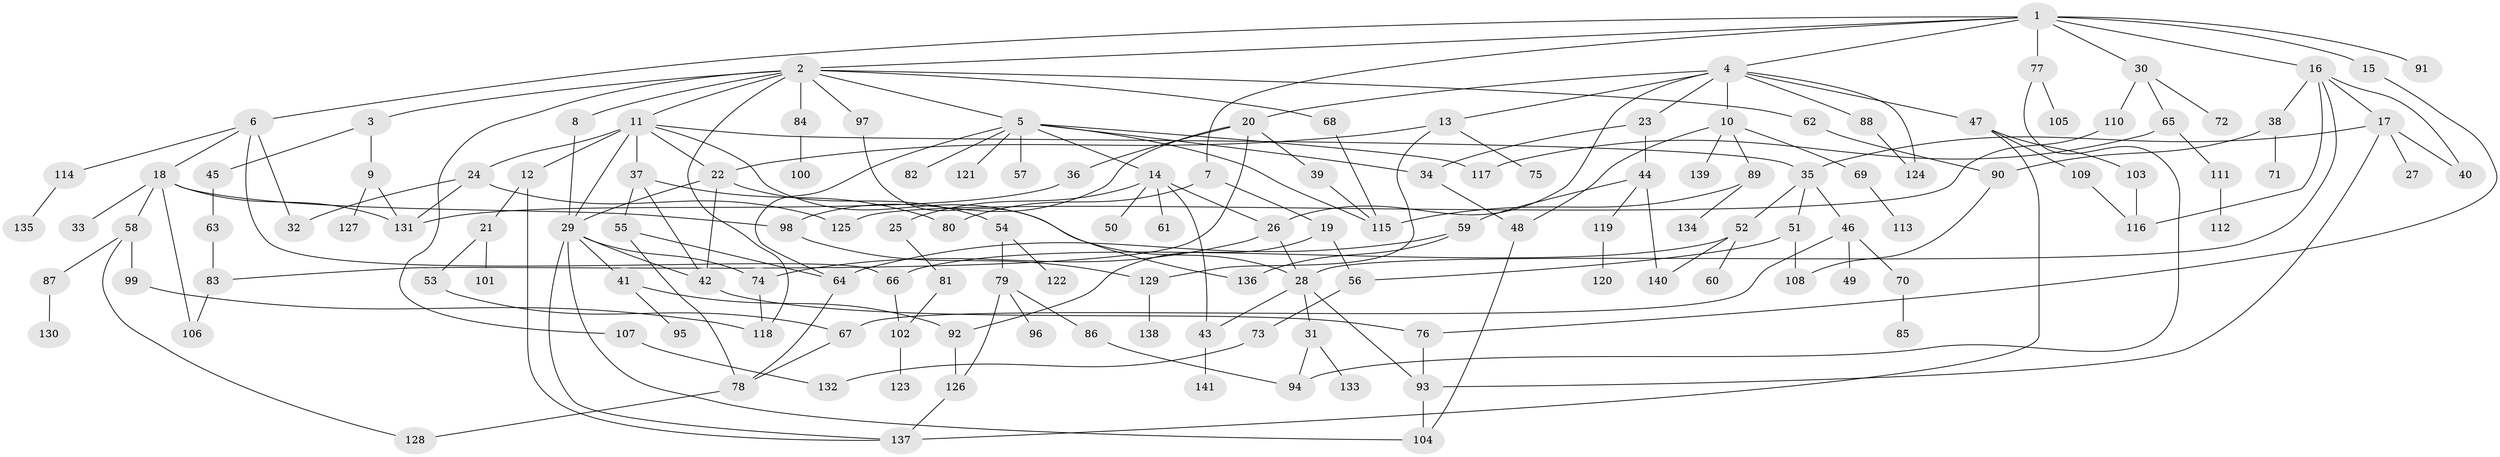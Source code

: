 // Generated by graph-tools (version 1.1) at 2025/00/03/09/25 03:00:56]
// undirected, 141 vertices, 199 edges
graph export_dot {
graph [start="1"]
  node [color=gray90,style=filled];
  1;
  2;
  3;
  4;
  5;
  6;
  7;
  8;
  9;
  10;
  11;
  12;
  13;
  14;
  15;
  16;
  17;
  18;
  19;
  20;
  21;
  22;
  23;
  24;
  25;
  26;
  27;
  28;
  29;
  30;
  31;
  32;
  33;
  34;
  35;
  36;
  37;
  38;
  39;
  40;
  41;
  42;
  43;
  44;
  45;
  46;
  47;
  48;
  49;
  50;
  51;
  52;
  53;
  54;
  55;
  56;
  57;
  58;
  59;
  60;
  61;
  62;
  63;
  64;
  65;
  66;
  67;
  68;
  69;
  70;
  71;
  72;
  73;
  74;
  75;
  76;
  77;
  78;
  79;
  80;
  81;
  82;
  83;
  84;
  85;
  86;
  87;
  88;
  89;
  90;
  91;
  92;
  93;
  94;
  95;
  96;
  97;
  98;
  99;
  100;
  101;
  102;
  103;
  104;
  105;
  106;
  107;
  108;
  109;
  110;
  111;
  112;
  113;
  114;
  115;
  116;
  117;
  118;
  119;
  120;
  121;
  122;
  123;
  124;
  125;
  126;
  127;
  128;
  129;
  130;
  131;
  132;
  133;
  134;
  135;
  136;
  137;
  138;
  139;
  140;
  141;
  1 -- 2;
  1 -- 4;
  1 -- 6;
  1 -- 7;
  1 -- 15;
  1 -- 16;
  1 -- 30;
  1 -- 77;
  1 -- 91;
  2 -- 3;
  2 -- 5;
  2 -- 8;
  2 -- 11;
  2 -- 62;
  2 -- 68;
  2 -- 84;
  2 -- 97;
  2 -- 107;
  2 -- 118;
  3 -- 9;
  3 -- 45;
  4 -- 10;
  4 -- 13;
  4 -- 20;
  4 -- 23;
  4 -- 26;
  4 -- 47;
  4 -- 88;
  4 -- 124;
  5 -- 14;
  5 -- 57;
  5 -- 82;
  5 -- 117;
  5 -- 121;
  5 -- 115;
  5 -- 64;
  5 -- 34;
  6 -- 18;
  6 -- 114;
  6 -- 32;
  6 -- 66;
  7 -- 19;
  7 -- 80;
  8 -- 29;
  9 -- 127;
  9 -- 131;
  10 -- 69;
  10 -- 89;
  10 -- 139;
  10 -- 48;
  11 -- 12;
  11 -- 24;
  11 -- 35;
  11 -- 37;
  11 -- 22;
  11 -- 28;
  11 -- 29;
  12 -- 21;
  12 -- 137;
  13 -- 22;
  13 -- 75;
  13 -- 129;
  14 -- 25;
  14 -- 43;
  14 -- 50;
  14 -- 61;
  14 -- 26;
  15 -- 76;
  16 -- 17;
  16 -- 28;
  16 -- 38;
  16 -- 116;
  16 -- 40;
  17 -- 27;
  17 -- 40;
  17 -- 35;
  17 -- 93;
  18 -- 33;
  18 -- 58;
  18 -- 98;
  18 -- 131;
  18 -- 106;
  19 -- 92;
  19 -- 56;
  20 -- 36;
  20 -- 39;
  20 -- 83;
  20 -- 98;
  21 -- 53;
  21 -- 101;
  22 -- 54;
  22 -- 42;
  22 -- 29;
  23 -- 34;
  23 -- 44;
  24 -- 32;
  24 -- 125;
  24 -- 131;
  25 -- 81;
  26 -- 74;
  26 -- 28;
  28 -- 31;
  28 -- 43;
  28 -- 93;
  29 -- 41;
  29 -- 137;
  29 -- 104;
  29 -- 74;
  29 -- 42;
  30 -- 65;
  30 -- 72;
  30 -- 110;
  31 -- 133;
  31 -- 94;
  34 -- 48;
  35 -- 46;
  35 -- 51;
  35 -- 52;
  36 -- 131;
  37 -- 42;
  37 -- 55;
  37 -- 80;
  38 -- 71;
  38 -- 90;
  39 -- 115;
  41 -- 95;
  41 -- 92;
  42 -- 76;
  43 -- 141;
  44 -- 59;
  44 -- 119;
  44 -- 140;
  45 -- 63;
  46 -- 49;
  46 -- 70;
  46 -- 67;
  47 -- 103;
  47 -- 109;
  47 -- 137;
  48 -- 104;
  51 -- 56;
  51 -- 108;
  52 -- 60;
  52 -- 66;
  52 -- 140;
  53 -- 67;
  54 -- 79;
  54 -- 122;
  55 -- 64;
  55 -- 78;
  56 -- 73;
  58 -- 87;
  58 -- 99;
  58 -- 128;
  59 -- 64;
  59 -- 136;
  62 -- 90;
  63 -- 83;
  64 -- 78;
  65 -- 111;
  65 -- 117;
  66 -- 102;
  67 -- 78;
  68 -- 115;
  69 -- 113;
  70 -- 85;
  73 -- 132;
  74 -- 118;
  76 -- 93;
  77 -- 105;
  77 -- 94;
  78 -- 128;
  79 -- 86;
  79 -- 96;
  79 -- 126;
  81 -- 102;
  83 -- 106;
  84 -- 100;
  86 -- 94;
  87 -- 130;
  88 -- 124;
  89 -- 134;
  89 -- 115;
  90 -- 108;
  92 -- 126;
  93 -- 104;
  97 -- 136;
  98 -- 129;
  99 -- 118;
  102 -- 123;
  103 -- 116;
  107 -- 132;
  109 -- 116;
  110 -- 125;
  111 -- 112;
  114 -- 135;
  119 -- 120;
  126 -- 137;
  129 -- 138;
}
